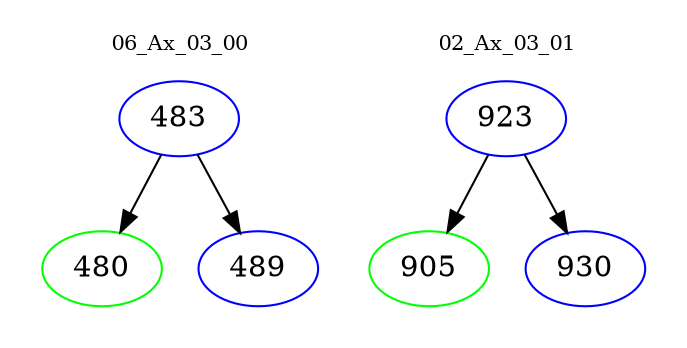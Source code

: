 digraph{
subgraph cluster_0 {
color = white
label = "06_Ax_03_00";
fontsize=10;
T0_483 [label="483", color="blue"]
T0_483 -> T0_480 [color="black"]
T0_480 [label="480", color="green"]
T0_483 -> T0_489 [color="black"]
T0_489 [label="489", color="blue"]
}
subgraph cluster_1 {
color = white
label = "02_Ax_03_01";
fontsize=10;
T1_923 [label="923", color="blue"]
T1_923 -> T1_905 [color="black"]
T1_905 [label="905", color="green"]
T1_923 -> T1_930 [color="black"]
T1_930 [label="930", color="blue"]
}
}
